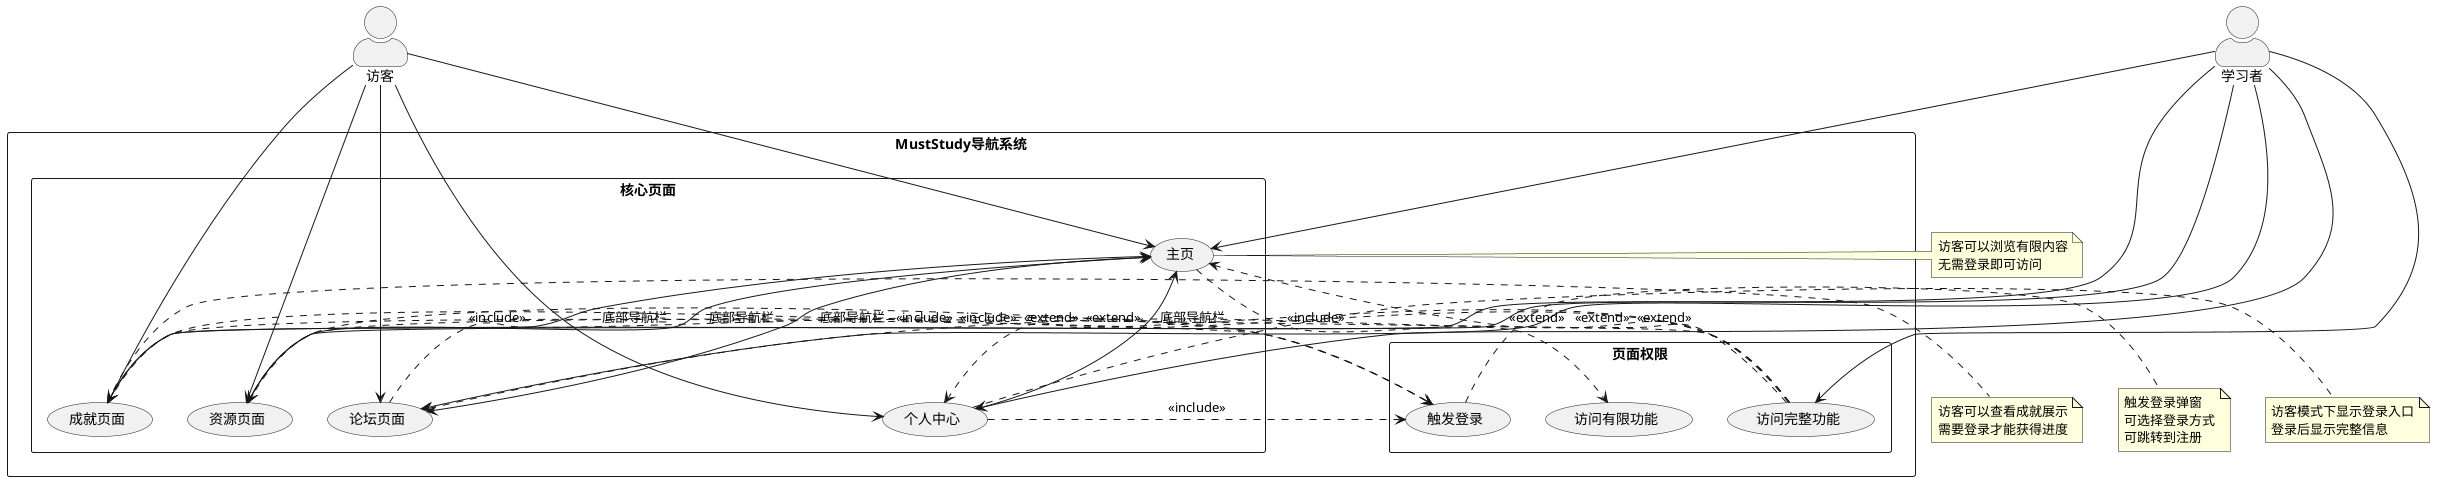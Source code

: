 @startuml MustStudy导航系统用例图

skinparam actorStyle awesome
skinparam packageStyle rectangle
skinparam usecaseStyle roundbox

'定义角色
actor 访客 as Visitor
actor 学习者 as Student

'定义矩形边界
rectangle "MustStudy导航系统" {
    package "核心页面" {
        usecase "主页" as HomePage
        usecase "个人中心" as ProfilePage
        usecase "成就页面" as AchievementPage
        usecase "资源页面" as ResourcePage
        usecase "论坛页面" as ForumPage
    }

    package "页面权限" {
        usecase "访问完整功能" as FullAccess
        usecase "访问有限功能" as LimitedAccess
        usecase "触发登录" as TriggerLogin
    }
}

'访客权限
Visitor --> HomePage
Visitor --> ProfilePage
Visitor --> AchievementPage
Visitor --> ResourcePage
Visitor --> ForumPage

'学习者权限
Student --> HomePage
Student --> ProfilePage
Student --> AchievementPage
Student --> ResourcePage
Student --> ForumPage

'功能访问关系
HomePage ..> LimitedAccess : <<include>>
ProfilePage ..> TriggerLogin : <<include>>
AchievementPage ..> TriggerLogin : <<include>>
ResourcePage ..> TriggerLogin : <<include>>
ForumPage ..> TriggerLogin : <<include>>

Student --> FullAccess
FullAccess ..> HomePage : <<extend>>
FullAccess ..> ProfilePage : <<extend>>
FullAccess ..> AchievementPage : <<extend>>
FullAccess ..> ResourcePage : <<extend>>
FullAccess ..> ForumPage : <<extend>>

'页面间导航
HomePage <--> ProfilePage : 底部导航栏
HomePage <--> AchievementPage : 底部导航栏
HomePage <--> ResourcePage : 底部导航栏
HomePage <--> ForumPage : 底部导航栏

'添加注释
note right of HomePage
  访客可以浏览有限内容
  无需登录即可访问
end note

note right of ProfilePage
  访客模式下显示登录入口
  登录后显示完整信息
end note

note right of AchievementPage
  访客可以查看成就展示
  需要登录才能获得进度
end note

note right of TriggerLogin
  触发登录弹窗
  可选择登录方式
  可跳转到注册
end note

@enduml 